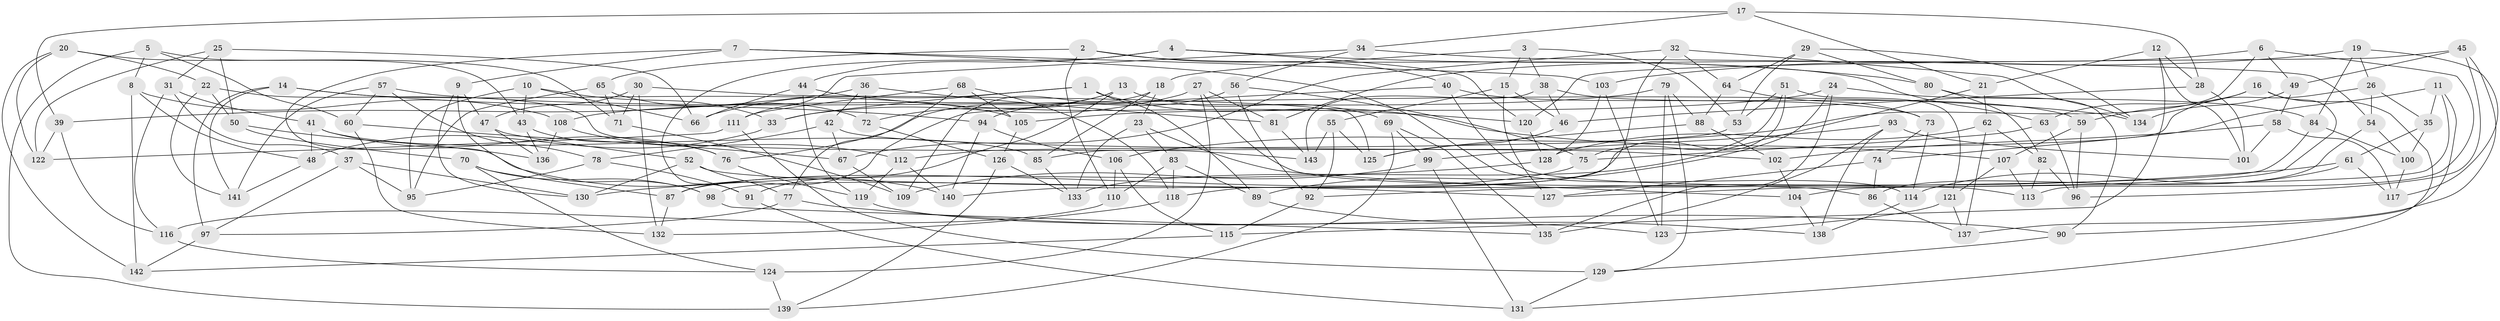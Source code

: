 // coarse degree distribution, {4: 0.48936170212765956, 6: 0.46808510638297873, 5: 0.0425531914893617}
// Generated by graph-tools (version 1.1) at 2025/24/03/03/25 07:24:26]
// undirected, 143 vertices, 286 edges
graph export_dot {
graph [start="1"]
  node [color=gray90,style=filled];
  1;
  2;
  3;
  4;
  5;
  6;
  7;
  8;
  9;
  10;
  11;
  12;
  13;
  14;
  15;
  16;
  17;
  18;
  19;
  20;
  21;
  22;
  23;
  24;
  25;
  26;
  27;
  28;
  29;
  30;
  31;
  32;
  33;
  34;
  35;
  36;
  37;
  38;
  39;
  40;
  41;
  42;
  43;
  44;
  45;
  46;
  47;
  48;
  49;
  50;
  51;
  52;
  53;
  54;
  55;
  56;
  57;
  58;
  59;
  60;
  61;
  62;
  63;
  64;
  65;
  66;
  67;
  68;
  69;
  70;
  71;
  72;
  73;
  74;
  75;
  76;
  77;
  78;
  79;
  80;
  81;
  82;
  83;
  84;
  85;
  86;
  87;
  88;
  89;
  90;
  91;
  92;
  93;
  94;
  95;
  96;
  97;
  98;
  99;
  100;
  101;
  102;
  103;
  104;
  105;
  106;
  107;
  108;
  109;
  110;
  111;
  112;
  113;
  114;
  115;
  116;
  117;
  118;
  119;
  120;
  121;
  122;
  123;
  124;
  125;
  126;
  127;
  128;
  129;
  130;
  131;
  132;
  133;
  134;
  135;
  136;
  137;
  138;
  139;
  140;
  141;
  142;
  143;
  1 -- 66;
  1 -- 107;
  1 -- 89;
  1 -- 33;
  2 -- 40;
  2 -- 63;
  2 -- 110;
  2 -- 65;
  3 -- 53;
  3 -- 15;
  3 -- 18;
  3 -- 38;
  4 -- 44;
  4 -- 91;
  4 -- 80;
  4 -- 120;
  5 -- 139;
  5 -- 60;
  5 -- 8;
  5 -- 43;
  6 -- 81;
  6 -- 106;
  6 -- 49;
  6 -- 113;
  7 -- 9;
  7 -- 103;
  7 -- 140;
  7 -- 114;
  8 -- 48;
  8 -- 142;
  8 -- 108;
  9 -- 130;
  9 -- 47;
  9 -- 98;
  10 -- 66;
  10 -- 95;
  10 -- 33;
  10 -- 43;
  11 -- 35;
  11 -- 90;
  11 -- 74;
  11 -- 104;
  12 -- 21;
  12 -- 101;
  12 -- 115;
  12 -- 28;
  13 -- 91;
  13 -- 76;
  13 -- 72;
  13 -- 69;
  14 -- 141;
  14 -- 105;
  14 -- 94;
  14 -- 97;
  15 -- 55;
  15 -- 46;
  15 -- 127;
  16 -- 63;
  16 -- 131;
  16 -- 127;
  16 -- 59;
  17 -- 39;
  17 -- 34;
  17 -- 28;
  17 -- 21;
  18 -- 109;
  18 -- 85;
  18 -- 23;
  19 -- 117;
  19 -- 103;
  19 -- 26;
  19 -- 84;
  20 -- 142;
  20 -- 122;
  20 -- 22;
  20 -- 71;
  21 -- 62;
  21 -- 133;
  22 -- 141;
  22 -- 143;
  22 -- 50;
  23 -- 104;
  23 -- 133;
  23 -- 83;
  24 -- 84;
  24 -- 135;
  24 -- 105;
  24 -- 89;
  25 -- 66;
  25 -- 50;
  25 -- 31;
  25 -- 122;
  26 -- 35;
  26 -- 54;
  26 -- 85;
  27 -- 33;
  27 -- 124;
  27 -- 81;
  27 -- 86;
  28 -- 46;
  28 -- 101;
  29 -- 134;
  29 -- 80;
  29 -- 64;
  29 -- 53;
  30 -- 47;
  30 -- 71;
  30 -- 125;
  30 -- 132;
  31 -- 41;
  31 -- 116;
  31 -- 37;
  32 -- 118;
  32 -- 134;
  32 -- 67;
  32 -- 64;
  33 -- 48;
  34 -- 111;
  34 -- 56;
  34 -- 54;
  35 -- 61;
  35 -- 100;
  36 -- 81;
  36 -- 72;
  36 -- 42;
  36 -- 39;
  37 -- 130;
  37 -- 97;
  37 -- 95;
  38 -- 59;
  38 -- 143;
  38 -- 46;
  39 -- 122;
  39 -- 116;
  40 -- 73;
  40 -- 113;
  40 -- 87;
  41 -- 76;
  41 -- 48;
  41 -- 85;
  42 -- 78;
  42 -- 102;
  42 -- 67;
  43 -- 136;
  43 -- 76;
  44 -- 66;
  44 -- 120;
  44 -- 119;
  45 -- 120;
  45 -- 137;
  45 -- 96;
  45 -- 49;
  46 -- 125;
  47 -- 136;
  47 -- 52;
  48 -- 141;
  49 -- 134;
  49 -- 58;
  50 -- 70;
  50 -- 136;
  51 -- 98;
  51 -- 53;
  51 -- 75;
  51 -- 121;
  52 -- 130;
  52 -- 127;
  52 -- 77;
  53 -- 112;
  54 -- 86;
  54 -- 100;
  55 -- 125;
  55 -- 92;
  55 -- 143;
  56 -- 92;
  56 -- 75;
  56 -- 94;
  57 -- 60;
  57 -- 78;
  57 -- 141;
  57 -- 134;
  58 -- 102;
  58 -- 117;
  58 -- 101;
  59 -- 96;
  59 -- 107;
  60 -- 67;
  60 -- 132;
  61 -- 92;
  61 -- 117;
  61 -- 114;
  62 -- 128;
  62 -- 82;
  62 -- 137;
  63 -- 96;
  63 -- 75;
  64 -- 88;
  64 -- 73;
  65 -- 72;
  65 -- 95;
  65 -- 71;
  67 -- 109;
  68 -- 77;
  68 -- 105;
  68 -- 111;
  68 -- 118;
  69 -- 99;
  69 -- 139;
  69 -- 135;
  70 -- 87;
  70 -- 124;
  70 -- 98;
  71 -- 109;
  72 -- 126;
  73 -- 74;
  73 -- 114;
  74 -- 127;
  74 -- 86;
  75 -- 87;
  76 -- 119;
  77 -- 97;
  77 -- 90;
  78 -- 95;
  78 -- 91;
  79 -- 129;
  79 -- 108;
  79 -- 88;
  79 -- 123;
  80 -- 90;
  80 -- 82;
  81 -- 143;
  82 -- 96;
  82 -- 113;
  83 -- 110;
  83 -- 118;
  83 -- 89;
  84 -- 100;
  84 -- 140;
  85 -- 133;
  86 -- 137;
  87 -- 132;
  88 -- 125;
  88 -- 102;
  89 -- 138;
  90 -- 129;
  91 -- 131;
  92 -- 115;
  93 -- 138;
  93 -- 99;
  93 -- 101;
  93 -- 135;
  94 -- 140;
  94 -- 106;
  97 -- 142;
  98 -- 135;
  99 -- 109;
  99 -- 131;
  100 -- 117;
  102 -- 104;
  103 -- 123;
  103 -- 128;
  104 -- 138;
  105 -- 126;
  106 -- 110;
  106 -- 115;
  107 -- 113;
  107 -- 121;
  108 -- 112;
  108 -- 136;
  110 -- 116;
  111 -- 122;
  111 -- 129;
  112 -- 119;
  112 -- 140;
  114 -- 138;
  115 -- 142;
  116 -- 124;
  118 -- 132;
  119 -- 123;
  120 -- 128;
  121 -- 137;
  121 -- 123;
  124 -- 139;
  126 -- 139;
  126 -- 133;
  128 -- 130;
  129 -- 131;
}
